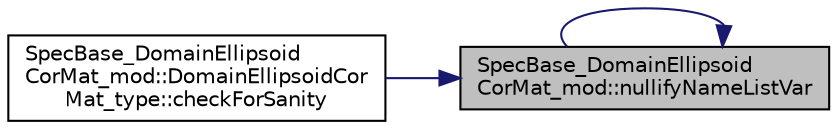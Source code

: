 digraph "SpecBase_DomainEllipsoidCorMat_mod::nullifyNameListVar"
{
 // LATEX_PDF_SIZE
  edge [fontname="Helvetica",fontsize="10",labelfontname="Helvetica",labelfontsize="10"];
  node [fontname="Helvetica",fontsize="10",shape=record];
  rankdir="RL";
  Node1 [label="SpecBase_DomainEllipsoid\lCorMat_mod::nullifyNameListVar",height=0.2,width=0.4,color="black", fillcolor="grey75", style="filled", fontcolor="black",tooltip=" "];
  Node1 -> Node2 [dir="back",color="midnightblue",fontsize="10",style="solid",fontname="Helvetica"];
  Node2 [label="SpecBase_DomainEllipsoid\lCorMat_mod::DomainEllipsoidCor\lMat_type::checkForSanity",height=0.2,width=0.4,color="black", fillcolor="white", style="filled",URL="$structSpecBase__DomainEllipsoidCorMat__mod_1_1DomainEllipsoidCorMat__type.html#ab2cfe203f8d26bd54ecd2a3541923be0",tooltip=" "];
  Node1 -> Node1 [dir="back",color="midnightblue",fontsize="10",style="solid",fontname="Helvetica"];
}
